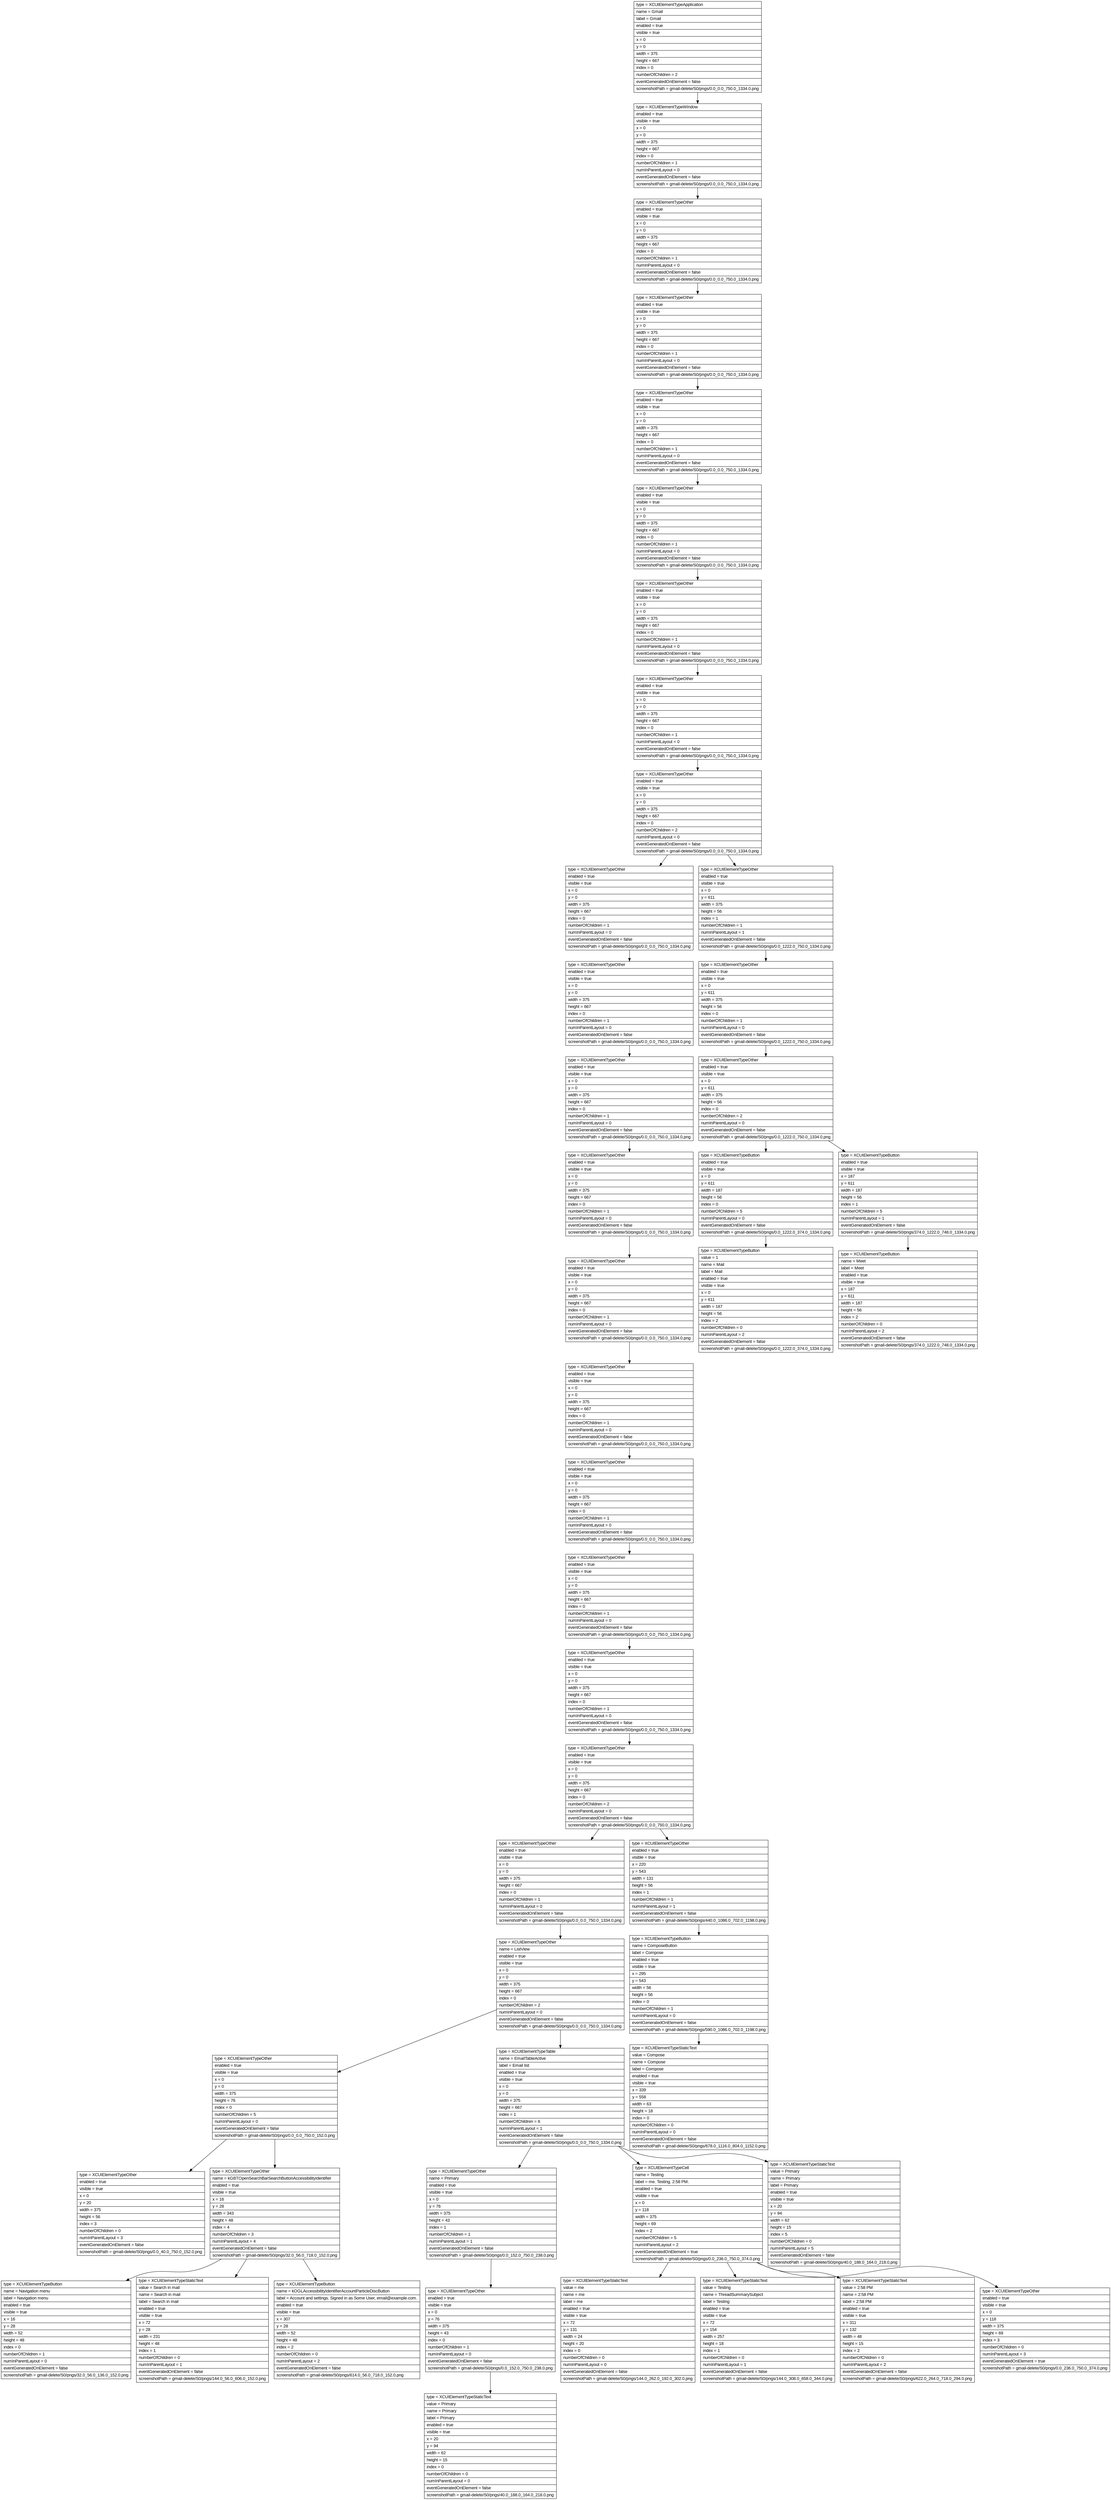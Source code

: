 digraph Layout {

	node [shape=record fontname=Arial];

	0	[label="{type = XCUIElementTypeApplication\l|name = Gmail\l|label = Gmail\l|enabled = true\l|visible = true\l|x = 0\l|y = 0\l|width = 375\l|height = 667\l|index = 0\l|numberOfChildren = 2\l|eventGeneratedOnElement = false \l|screenshotPath = gmail-delete/S0/pngs/0.0_0.0_750.0_1334.0.png\l}"]
	1	[label="{type = XCUIElementTypeWindow\l|enabled = true\l|visible = true\l|x = 0\l|y = 0\l|width = 375\l|height = 667\l|index = 0\l|numberOfChildren = 1\l|numInParentLayout = 0\l|eventGeneratedOnElement = false \l|screenshotPath = gmail-delete/S0/pngs/0.0_0.0_750.0_1334.0.png\l}"]
	2	[label="{type = XCUIElementTypeOther\l|enabled = true\l|visible = true\l|x = 0\l|y = 0\l|width = 375\l|height = 667\l|index = 0\l|numberOfChildren = 1\l|numInParentLayout = 0\l|eventGeneratedOnElement = false \l|screenshotPath = gmail-delete/S0/pngs/0.0_0.0_750.0_1334.0.png\l}"]
	3	[label="{type = XCUIElementTypeOther\l|enabled = true\l|visible = true\l|x = 0\l|y = 0\l|width = 375\l|height = 667\l|index = 0\l|numberOfChildren = 1\l|numInParentLayout = 0\l|eventGeneratedOnElement = false \l|screenshotPath = gmail-delete/S0/pngs/0.0_0.0_750.0_1334.0.png\l}"]
	4	[label="{type = XCUIElementTypeOther\l|enabled = true\l|visible = true\l|x = 0\l|y = 0\l|width = 375\l|height = 667\l|index = 0\l|numberOfChildren = 1\l|numInParentLayout = 0\l|eventGeneratedOnElement = false \l|screenshotPath = gmail-delete/S0/pngs/0.0_0.0_750.0_1334.0.png\l}"]
	5	[label="{type = XCUIElementTypeOther\l|enabled = true\l|visible = true\l|x = 0\l|y = 0\l|width = 375\l|height = 667\l|index = 0\l|numberOfChildren = 1\l|numInParentLayout = 0\l|eventGeneratedOnElement = false \l|screenshotPath = gmail-delete/S0/pngs/0.0_0.0_750.0_1334.0.png\l}"]
	6	[label="{type = XCUIElementTypeOther\l|enabled = true\l|visible = true\l|x = 0\l|y = 0\l|width = 375\l|height = 667\l|index = 0\l|numberOfChildren = 1\l|numInParentLayout = 0\l|eventGeneratedOnElement = false \l|screenshotPath = gmail-delete/S0/pngs/0.0_0.0_750.0_1334.0.png\l}"]
	7	[label="{type = XCUIElementTypeOther\l|enabled = true\l|visible = true\l|x = 0\l|y = 0\l|width = 375\l|height = 667\l|index = 0\l|numberOfChildren = 1\l|numInParentLayout = 0\l|eventGeneratedOnElement = false \l|screenshotPath = gmail-delete/S0/pngs/0.0_0.0_750.0_1334.0.png\l}"]
	8	[label="{type = XCUIElementTypeOther\l|enabled = true\l|visible = true\l|x = 0\l|y = 0\l|width = 375\l|height = 667\l|index = 0\l|numberOfChildren = 2\l|numInParentLayout = 0\l|eventGeneratedOnElement = false \l|screenshotPath = gmail-delete/S0/pngs/0.0_0.0_750.0_1334.0.png\l}"]
	9	[label="{type = XCUIElementTypeOther\l|enabled = true\l|visible = true\l|x = 0\l|y = 0\l|width = 375\l|height = 667\l|index = 0\l|numberOfChildren = 1\l|numInParentLayout = 0\l|eventGeneratedOnElement = false \l|screenshotPath = gmail-delete/S0/pngs/0.0_0.0_750.0_1334.0.png\l}"]
	10	[label="{type = XCUIElementTypeOther\l|enabled = true\l|visible = true\l|x = 0\l|y = 611\l|width = 375\l|height = 56\l|index = 1\l|numberOfChildren = 1\l|numInParentLayout = 1\l|eventGeneratedOnElement = false \l|screenshotPath = gmail-delete/S0/pngs/0.0_1222.0_750.0_1334.0.png\l}"]
	11	[label="{type = XCUIElementTypeOther\l|enabled = true\l|visible = true\l|x = 0\l|y = 0\l|width = 375\l|height = 667\l|index = 0\l|numberOfChildren = 1\l|numInParentLayout = 0\l|eventGeneratedOnElement = false \l|screenshotPath = gmail-delete/S0/pngs/0.0_0.0_750.0_1334.0.png\l}"]
	12	[label="{type = XCUIElementTypeOther\l|enabled = true\l|visible = true\l|x = 0\l|y = 611\l|width = 375\l|height = 56\l|index = 0\l|numberOfChildren = 1\l|numInParentLayout = 0\l|eventGeneratedOnElement = false \l|screenshotPath = gmail-delete/S0/pngs/0.0_1222.0_750.0_1334.0.png\l}"]
	13	[label="{type = XCUIElementTypeOther\l|enabled = true\l|visible = true\l|x = 0\l|y = 0\l|width = 375\l|height = 667\l|index = 0\l|numberOfChildren = 1\l|numInParentLayout = 0\l|eventGeneratedOnElement = false \l|screenshotPath = gmail-delete/S0/pngs/0.0_0.0_750.0_1334.0.png\l}"]
	14	[label="{type = XCUIElementTypeOther\l|enabled = true\l|visible = true\l|x = 0\l|y = 611\l|width = 375\l|height = 56\l|index = 0\l|numberOfChildren = 2\l|numInParentLayout = 0\l|eventGeneratedOnElement = false \l|screenshotPath = gmail-delete/S0/pngs/0.0_1222.0_750.0_1334.0.png\l}"]
	15	[label="{type = XCUIElementTypeOther\l|enabled = true\l|visible = true\l|x = 0\l|y = 0\l|width = 375\l|height = 667\l|index = 0\l|numberOfChildren = 1\l|numInParentLayout = 0\l|eventGeneratedOnElement = false \l|screenshotPath = gmail-delete/S0/pngs/0.0_0.0_750.0_1334.0.png\l}"]
	16	[label="{type = XCUIElementTypeButton\l|enabled = true\l|visible = true\l|x = 0\l|y = 611\l|width = 187\l|height = 56\l|index = 0\l|numberOfChildren = 5\l|numInParentLayout = 0\l|eventGeneratedOnElement = false \l|screenshotPath = gmail-delete/S0/pngs/0.0_1222.0_374.0_1334.0.png\l}"]
	17	[label="{type = XCUIElementTypeButton\l|enabled = true\l|visible = true\l|x = 187\l|y = 611\l|width = 187\l|height = 56\l|index = 1\l|numberOfChildren = 5\l|numInParentLayout = 1\l|eventGeneratedOnElement = false \l|screenshotPath = gmail-delete/S0/pngs/374.0_1222.0_748.0_1334.0.png\l}"]
	18	[label="{type = XCUIElementTypeOther\l|enabled = true\l|visible = true\l|x = 0\l|y = 0\l|width = 375\l|height = 667\l|index = 0\l|numberOfChildren = 1\l|numInParentLayout = 0\l|eventGeneratedOnElement = false \l|screenshotPath = gmail-delete/S0/pngs/0.0_0.0_750.0_1334.0.png\l}"]
	19	[label="{type = XCUIElementTypeButton\l|value = 1\l|name = Mail\l|label = Mail\l|enabled = true\l|visible = true\l|x = 0\l|y = 611\l|width = 187\l|height = 56\l|index = 2\l|numberOfChildren = 0\l|numInParentLayout = 2\l|eventGeneratedOnElement = false \l|screenshotPath = gmail-delete/S0/pngs/0.0_1222.0_374.0_1334.0.png\l}"]
	20	[label="{type = XCUIElementTypeButton\l|name = Meet\l|label = Meet\l|enabled = true\l|visible = true\l|x = 187\l|y = 611\l|width = 187\l|height = 56\l|index = 2\l|numberOfChildren = 0\l|numInParentLayout = 2\l|eventGeneratedOnElement = false \l|screenshotPath = gmail-delete/S0/pngs/374.0_1222.0_748.0_1334.0.png\l}"]
	21	[label="{type = XCUIElementTypeOther\l|enabled = true\l|visible = true\l|x = 0\l|y = 0\l|width = 375\l|height = 667\l|index = 0\l|numberOfChildren = 1\l|numInParentLayout = 0\l|eventGeneratedOnElement = false \l|screenshotPath = gmail-delete/S0/pngs/0.0_0.0_750.0_1334.0.png\l}"]
	22	[label="{type = XCUIElementTypeOther\l|enabled = true\l|visible = true\l|x = 0\l|y = 0\l|width = 375\l|height = 667\l|index = 0\l|numberOfChildren = 1\l|numInParentLayout = 0\l|eventGeneratedOnElement = false \l|screenshotPath = gmail-delete/S0/pngs/0.0_0.0_750.0_1334.0.png\l}"]
	23	[label="{type = XCUIElementTypeOther\l|enabled = true\l|visible = true\l|x = 0\l|y = 0\l|width = 375\l|height = 667\l|index = 0\l|numberOfChildren = 1\l|numInParentLayout = 0\l|eventGeneratedOnElement = false \l|screenshotPath = gmail-delete/S0/pngs/0.0_0.0_750.0_1334.0.png\l}"]
	24	[label="{type = XCUIElementTypeOther\l|enabled = true\l|visible = true\l|x = 0\l|y = 0\l|width = 375\l|height = 667\l|index = 0\l|numberOfChildren = 1\l|numInParentLayout = 0\l|eventGeneratedOnElement = false \l|screenshotPath = gmail-delete/S0/pngs/0.0_0.0_750.0_1334.0.png\l}"]
	25	[label="{type = XCUIElementTypeOther\l|enabled = true\l|visible = true\l|x = 0\l|y = 0\l|width = 375\l|height = 667\l|index = 0\l|numberOfChildren = 2\l|numInParentLayout = 0\l|eventGeneratedOnElement = false \l|screenshotPath = gmail-delete/S0/pngs/0.0_0.0_750.0_1334.0.png\l}"]
	26	[label="{type = XCUIElementTypeOther\l|enabled = true\l|visible = true\l|x = 0\l|y = 0\l|width = 375\l|height = 667\l|index = 0\l|numberOfChildren = 1\l|numInParentLayout = 0\l|eventGeneratedOnElement = false \l|screenshotPath = gmail-delete/S0/pngs/0.0_0.0_750.0_1334.0.png\l}"]
	27	[label="{type = XCUIElementTypeOther\l|enabled = true\l|visible = true\l|x = 220\l|y = 543\l|width = 131\l|height = 56\l|index = 1\l|numberOfChildren = 1\l|numInParentLayout = 1\l|eventGeneratedOnElement = false \l|screenshotPath = gmail-delete/S0/pngs/440.0_1086.0_702.0_1198.0.png\l}"]
	28	[label="{type = XCUIElementTypeOther\l|name = ListView\l|enabled = true\l|visible = true\l|x = 0\l|y = 0\l|width = 375\l|height = 667\l|index = 0\l|numberOfChildren = 2\l|numInParentLayout = 0\l|eventGeneratedOnElement = false \l|screenshotPath = gmail-delete/S0/pngs/0.0_0.0_750.0_1334.0.png\l}"]
	29	[label="{type = XCUIElementTypeButton\l|name = ComposeButton\l|label = Compose\l|enabled = true\l|visible = true\l|x = 295\l|y = 543\l|width = 56\l|height = 56\l|index = 0\l|numberOfChildren = 1\l|numInParentLayout = 0\l|eventGeneratedOnElement = false \l|screenshotPath = gmail-delete/S0/pngs/590.0_1086.0_702.0_1198.0.png\l}"]
	30	[label="{type = XCUIElementTypeOther\l|enabled = true\l|visible = true\l|x = 0\l|y = 0\l|width = 375\l|height = 76\l|index = 0\l|numberOfChildren = 5\l|numInParentLayout = 0\l|eventGeneratedOnElement = false \l|screenshotPath = gmail-delete/S0/pngs/0.0_0.0_750.0_152.0.png\l}"]
	31	[label="{type = XCUIElementTypeTable\l|name = EmailTableActive\l|label = Email list \l|enabled = true\l|visible = true\l|x = 0\l|y = 0\l|width = 375\l|height = 667\l|index = 1\l|numberOfChildren = 6\l|numInParentLayout = 1\l|eventGeneratedOnElement = false \l|screenshotPath = gmail-delete/S0/pngs/0.0_0.0_750.0_1334.0.png\l}"]
	32	[label="{type = XCUIElementTypeStaticText\l|value = Compose\l|name = Compose\l|label = Compose\l|enabled = true\l|visible = true\l|x = 339\l|y = 558\l|width = 63\l|height = 18\l|index = 0\l|numberOfChildren = 0\l|numInParentLayout = 0\l|eventGeneratedOnElement = false \l|screenshotPath = gmail-delete/S0/pngs/678.0_1116.0_804.0_1152.0.png\l}"]
	33	[label="{type = XCUIElementTypeOther\l|enabled = true\l|visible = true\l|x = 0\l|y = 20\l|width = 375\l|height = 56\l|index = 3\l|numberOfChildren = 0\l|numInParentLayout = 3\l|eventGeneratedOnElement = false \l|screenshotPath = gmail-delete/S0/pngs/0.0_40.0_750.0_152.0.png\l}"]
	34	[label="{type = XCUIElementTypeOther\l|name = kGBTOpenSearchBarSearchButtonAccessibilityIdentifier\l|enabled = true\l|visible = true\l|x = 16\l|y = 28\l|width = 343\l|height = 48\l|index = 4\l|numberOfChildren = 3\l|numInParentLayout = 4\l|eventGeneratedOnElement = false \l|screenshotPath = gmail-delete/S0/pngs/32.0_56.0_718.0_152.0.png\l}"]
	35	[label="{type = XCUIElementTypeOther\l|name = Primary\l|enabled = true\l|visible = true\l|x = 0\l|y = 76\l|width = 375\l|height = 43\l|index = 1\l|numberOfChildren = 1\l|numInParentLayout = 1\l|eventGeneratedOnElement = false \l|screenshotPath = gmail-delete/S0/pngs/0.0_152.0_750.0_238.0.png\l}"]
	36	[label="{type = XCUIElementTypeCell\l|name = Testing\l|label = me. Testing. 2:58 PM. \l|enabled = true\l|visible = true\l|x = 0\l|y = 118\l|width = 375\l|height = 69\l|index = 2\l|numberOfChildren = 5\l|numInParentLayout = 2\l|eventGeneratedOnElement = true \l|screenshotPath = gmail-delete/S0/pngs/0.0_236.0_750.0_374.0.png\l}"]
	37	[label="{type = XCUIElementTypeStaticText\l|value = Primary\l|name = Primary\l|label = Primary\l|enabled = true\l|visible = true\l|x = 20\l|y = 94\l|width = 62\l|height = 15\l|index = 5\l|numberOfChildren = 0\l|numInParentLayout = 5\l|eventGeneratedOnElement = false \l|screenshotPath = gmail-delete/S0/pngs/40.0_188.0_164.0_218.0.png\l}"]
	38	[label="{type = XCUIElementTypeButton\l|name = Navigation menu\l|label = Navigation menu\l|enabled = true\l|visible = true\l|x = 16\l|y = 28\l|width = 52\l|height = 48\l|index = 0\l|numberOfChildren = 1\l|numInParentLayout = 0\l|eventGeneratedOnElement = false \l|screenshotPath = gmail-delete/S0/pngs/32.0_56.0_136.0_152.0.png\l}"]
	39	[label="{type = XCUIElementTypeStaticText\l|value = Search in mail\l|name = Search in mail\l|label = Search in mail\l|enabled = true\l|visible = true\l|x = 72\l|y = 28\l|width = 231\l|height = 48\l|index = 1\l|numberOfChildren = 0\l|numInParentLayout = 1\l|eventGeneratedOnElement = false \l|screenshotPath = gmail-delete/S0/pngs/144.0_56.0_606.0_152.0.png\l}"]
	40	[label="{type = XCUIElementTypeButton\l|name = kOGLAccessibilityIdentifierAccountParticleDiscButton\l|label = Account and settings. Signed in as Some User, email@example.com.\l|enabled = true\l|visible = true\l|x = 307\l|y = 28\l|width = 52\l|height = 48\l|index = 2\l|numberOfChildren = 0\l|numInParentLayout = 2\l|eventGeneratedOnElement = false \l|screenshotPath = gmail-delete/S0/pngs/614.0_56.0_718.0_152.0.png\l}"]
	41	[label="{type = XCUIElementTypeOther\l|enabled = true\l|visible = true\l|x = 0\l|y = 76\l|width = 375\l|height = 43\l|index = 0\l|numberOfChildren = 1\l|numInParentLayout = 0\l|eventGeneratedOnElement = false \l|screenshotPath = gmail-delete/S0/pngs/0.0_152.0_750.0_238.0.png\l}"]
	42	[label="{type = XCUIElementTypeStaticText\l|value = ‎me\l|name = ‎me\l|label = ‎me\l|enabled = true\l|visible = true\l|x = 72\l|y = 131\l|width = 24\l|height = 20\l|index = 0\l|numberOfChildren = 0\l|numInParentLayout = 0\l|eventGeneratedOnElement = false \l|screenshotPath = gmail-delete/S0/pngs/144.0_262.0_192.0_302.0.png\l}"]
	43	[label="{type = XCUIElementTypeStaticText\l|value = Testing\l|name = ThreadSummarySubject\l|label = Testing\l|enabled = true\l|visible = true\l|x = 72\l|y = 154\l|width = 257\l|height = 18\l|index = 1\l|numberOfChildren = 0\l|numInParentLayout = 1\l|eventGeneratedOnElement = false \l|screenshotPath = gmail-delete/S0/pngs/144.0_308.0_658.0_344.0.png\l}"]
	44	[label="{type = XCUIElementTypeStaticText\l|value = 2:58 PM\l|name = 2:58 PM\l|label = 2:58 PM\l|enabled = true\l|visible = true\l|x = 311\l|y = 132\l|width = 48\l|height = 15\l|index = 2\l|numberOfChildren = 0\l|numInParentLayout = 2\l|eventGeneratedOnElement = false \l|screenshotPath = gmail-delete/S0/pngs/622.0_264.0_718.0_294.0.png\l}"]
	45	[label="{type = XCUIElementTypeOther\l|enabled = true\l|visible = true\l|x = 0\l|y = 118\l|width = 375\l|height = 69\l|index = 3\l|numberOfChildren = 0\l|numInParentLayout = 3\l|eventGeneratedOnElement = true \l|screenshotPath = gmail-delete/S0/pngs/0.0_236.0_750.0_374.0.png\l}"]
	46	[label="{type = XCUIElementTypeStaticText\l|value = Primary\l|name = Primary\l|label = Primary\l|enabled = true\l|visible = true\l|x = 20\l|y = 94\l|width = 62\l|height = 15\l|index = 0\l|numberOfChildren = 0\l|numInParentLayout = 0\l|eventGeneratedOnElement = false \l|screenshotPath = gmail-delete/S0/pngs/40.0_188.0_164.0_218.0.png\l}"]


	0 -> 1
	1 -> 2
	2 -> 3
	3 -> 4
	4 -> 5
	5 -> 6
	6 -> 7
	7 -> 8
	8 -> 9
	8 -> 10
	9 -> 11
	10 -> 12
	11 -> 13
	12 -> 14
	13 -> 15
	14 -> 16
	14 -> 17
	15 -> 18
	16 -> 19
	17 -> 20
	18 -> 21
	21 -> 22
	22 -> 23
	23 -> 24
	24 -> 25
	25 -> 26
	25 -> 27
	26 -> 28
	27 -> 29
	28 -> 30
	28 -> 31
	29 -> 32
	30 -> 33
	30 -> 34
	31 -> 35
	31 -> 36
	31 -> 37
	34 -> 38
	34 -> 39
	34 -> 40
	35 -> 41
	36 -> 42
	36 -> 43
	36 -> 44
	36 -> 45
	41 -> 46


}